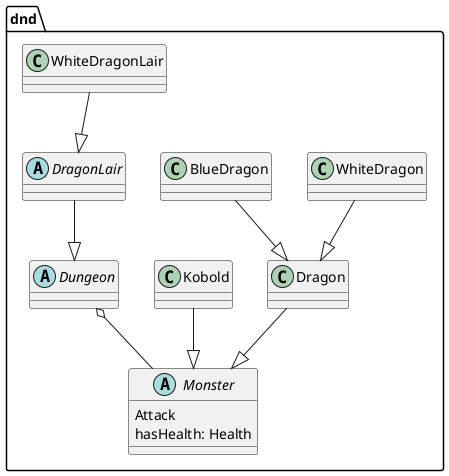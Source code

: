 @startuml 
package dnd { 
   abstract class Dungeon 
   abstract class Monster { 
         Attack 
         hasHealth: Health
      } 
   Dungeon o-- Monster 
   class Dragon 
   Dragon --|> Monster 
   class WhiteDragon 
   WhiteDragon --|> Dragon 
   class BlueDragon 
   BlueDragon --|> Dragon 
   class Kobold 
   Kobold --|> Monster 
   abstract class DragonLair 
   DragonLair --|> Dungeon 
   class WhiteDragonLair 
   WhiteDragonLair --|> DragonLair 
   } 
@enduml 

